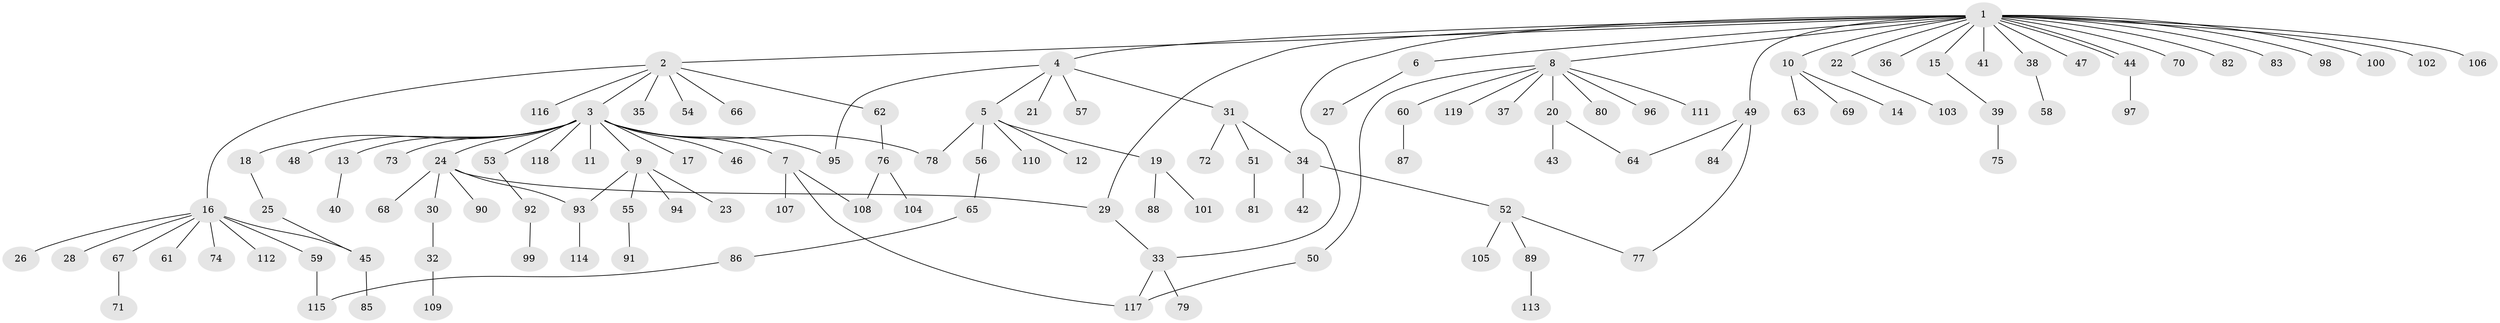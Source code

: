 // coarse degree distribution, {21: 0.013888888888888888, 7: 0.027777777777777776, 5: 0.041666666666666664, 1: 0.5555555555555556, 3: 0.1111111111111111, 8: 0.027777777777777776, 4: 0.027777777777777776, 2: 0.19444444444444445}
// Generated by graph-tools (version 1.1) at 2025/50/03/04/25 22:50:13]
// undirected, 119 vertices, 131 edges
graph export_dot {
  node [color=gray90,style=filled];
  1;
  2;
  3;
  4;
  5;
  6;
  7;
  8;
  9;
  10;
  11;
  12;
  13;
  14;
  15;
  16;
  17;
  18;
  19;
  20;
  21;
  22;
  23;
  24;
  25;
  26;
  27;
  28;
  29;
  30;
  31;
  32;
  33;
  34;
  35;
  36;
  37;
  38;
  39;
  40;
  41;
  42;
  43;
  44;
  45;
  46;
  47;
  48;
  49;
  50;
  51;
  52;
  53;
  54;
  55;
  56;
  57;
  58;
  59;
  60;
  61;
  62;
  63;
  64;
  65;
  66;
  67;
  68;
  69;
  70;
  71;
  72;
  73;
  74;
  75;
  76;
  77;
  78;
  79;
  80;
  81;
  82;
  83;
  84;
  85;
  86;
  87;
  88;
  89;
  90;
  91;
  92;
  93;
  94;
  95;
  96;
  97;
  98;
  99;
  100;
  101;
  102;
  103;
  104;
  105;
  106;
  107;
  108;
  109;
  110;
  111;
  112;
  113;
  114;
  115;
  116;
  117;
  118;
  119;
  1 -- 2;
  1 -- 4;
  1 -- 6;
  1 -- 8;
  1 -- 10;
  1 -- 15;
  1 -- 22;
  1 -- 29;
  1 -- 33;
  1 -- 36;
  1 -- 38;
  1 -- 41;
  1 -- 44;
  1 -- 44;
  1 -- 47;
  1 -- 49;
  1 -- 70;
  1 -- 82;
  1 -- 83;
  1 -- 98;
  1 -- 100;
  1 -- 102;
  1 -- 106;
  2 -- 3;
  2 -- 16;
  2 -- 35;
  2 -- 54;
  2 -- 62;
  2 -- 66;
  2 -- 116;
  3 -- 7;
  3 -- 9;
  3 -- 11;
  3 -- 13;
  3 -- 17;
  3 -- 18;
  3 -- 24;
  3 -- 46;
  3 -- 48;
  3 -- 53;
  3 -- 73;
  3 -- 78;
  3 -- 95;
  3 -- 118;
  4 -- 5;
  4 -- 21;
  4 -- 31;
  4 -- 57;
  4 -- 95;
  5 -- 12;
  5 -- 19;
  5 -- 56;
  5 -- 78;
  5 -- 110;
  6 -- 27;
  7 -- 107;
  7 -- 108;
  7 -- 117;
  8 -- 20;
  8 -- 37;
  8 -- 50;
  8 -- 60;
  8 -- 80;
  8 -- 96;
  8 -- 111;
  8 -- 119;
  9 -- 23;
  9 -- 55;
  9 -- 93;
  9 -- 94;
  10 -- 14;
  10 -- 63;
  10 -- 69;
  13 -- 40;
  15 -- 39;
  16 -- 26;
  16 -- 28;
  16 -- 45;
  16 -- 59;
  16 -- 61;
  16 -- 67;
  16 -- 74;
  16 -- 112;
  18 -- 25;
  19 -- 88;
  19 -- 101;
  20 -- 43;
  20 -- 64;
  22 -- 103;
  24 -- 29;
  24 -- 30;
  24 -- 68;
  24 -- 90;
  24 -- 93;
  25 -- 45;
  29 -- 33;
  30 -- 32;
  31 -- 34;
  31 -- 51;
  31 -- 72;
  32 -- 109;
  33 -- 79;
  33 -- 117;
  34 -- 42;
  34 -- 52;
  38 -- 58;
  39 -- 75;
  44 -- 97;
  45 -- 85;
  49 -- 64;
  49 -- 77;
  49 -- 84;
  50 -- 117;
  51 -- 81;
  52 -- 77;
  52 -- 89;
  52 -- 105;
  53 -- 92;
  55 -- 91;
  56 -- 65;
  59 -- 115;
  60 -- 87;
  62 -- 76;
  65 -- 86;
  67 -- 71;
  76 -- 104;
  76 -- 108;
  86 -- 115;
  89 -- 113;
  92 -- 99;
  93 -- 114;
}
